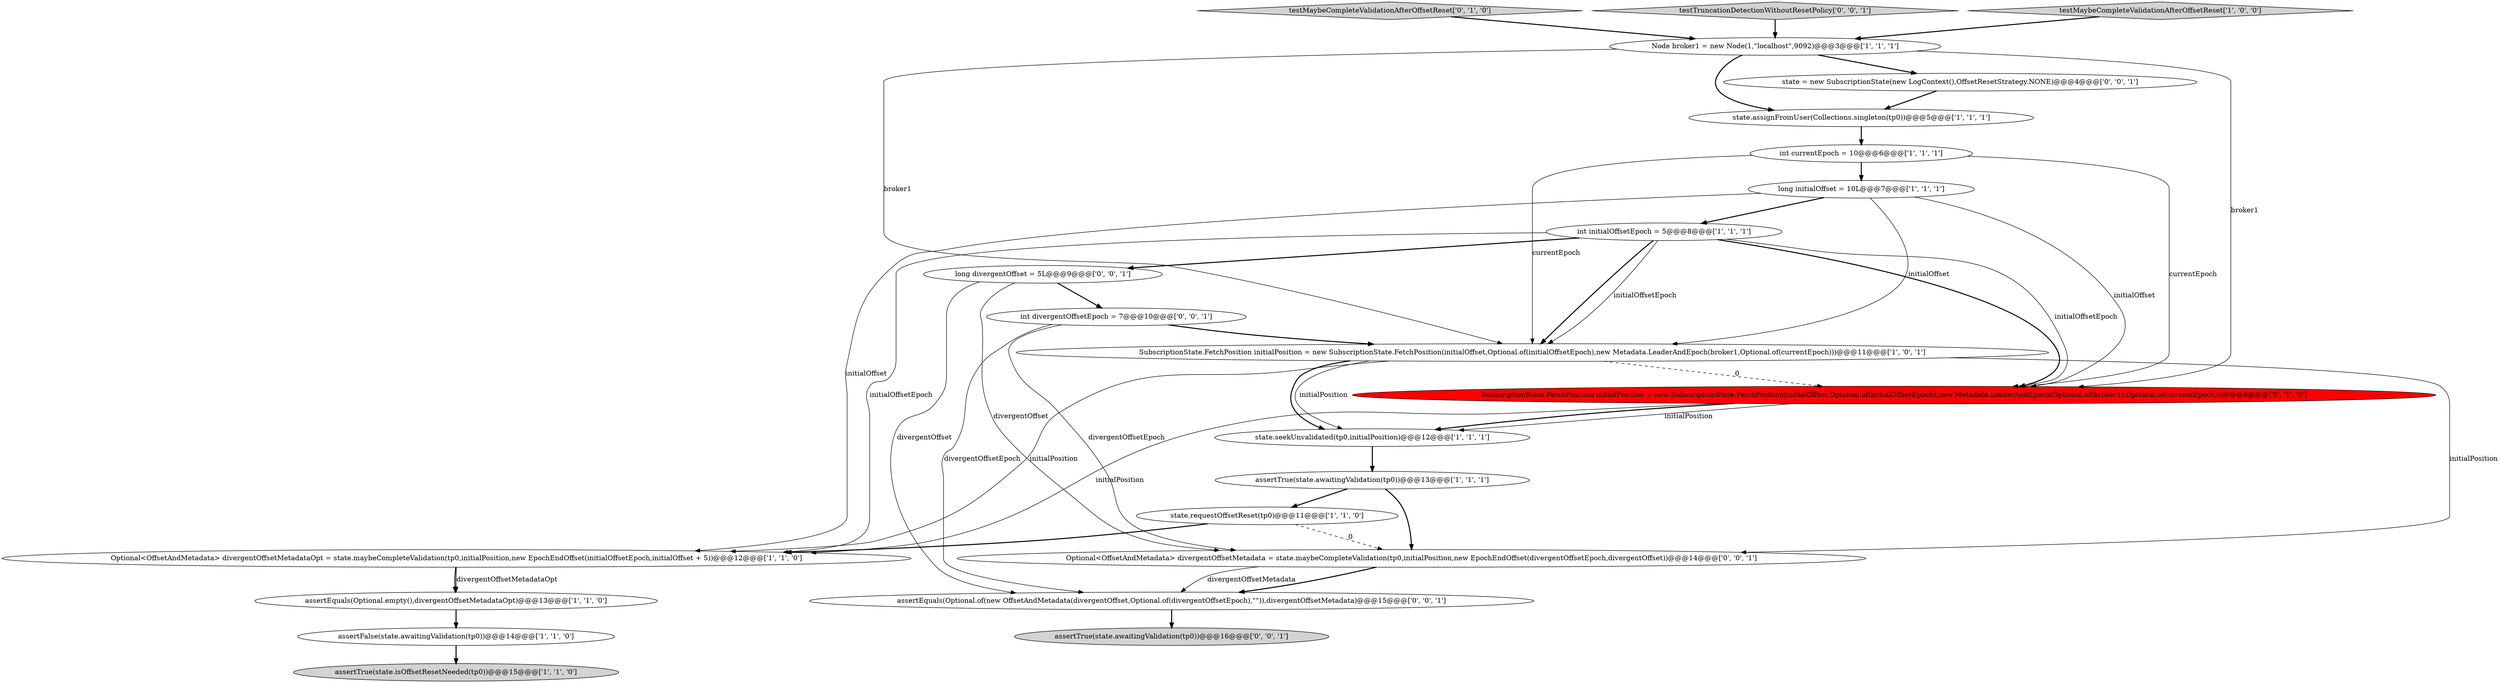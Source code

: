 digraph {
6 [style = filled, label = "int currentEpoch = 10@@@6@@@['1', '1', '1']", fillcolor = white, shape = ellipse image = "AAA0AAABBB1BBB"];
7 [style = filled, label = "SubscriptionState.FetchPosition initialPosition = new SubscriptionState.FetchPosition(initialOffset,Optional.of(initialOffsetEpoch),new Metadata.LeaderAndEpoch(broker1,Optional.of(currentEpoch)))@@@11@@@['1', '0', '1']", fillcolor = white, shape = ellipse image = "AAA0AAABBB1BBB"];
15 [style = filled, label = "testMaybeCompleteValidationAfterOffsetReset['0', '1', '0']", fillcolor = lightgray, shape = diamond image = "AAA0AAABBB2BBB"];
17 [style = filled, label = "assertTrue(state.awaitingValidation(tp0))@@@16@@@['0', '0', '1']", fillcolor = lightgray, shape = ellipse image = "AAA0AAABBB3BBB"];
18 [style = filled, label = "state = new SubscriptionState(new LogContext(),OffsetResetStrategy.NONE)@@@4@@@['0', '0', '1']", fillcolor = white, shape = ellipse image = "AAA0AAABBB3BBB"];
21 [style = filled, label = "testTruncationDetectionWithoutResetPolicy['0', '0', '1']", fillcolor = lightgray, shape = diamond image = "AAA0AAABBB3BBB"];
4 [style = filled, label = "state.requestOffsetReset(tp0)@@@11@@@['1', '1', '0']", fillcolor = white, shape = ellipse image = "AAA0AAABBB1BBB"];
16 [style = filled, label = "long divergentOffset = 5L@@@9@@@['0', '0', '1']", fillcolor = white, shape = ellipse image = "AAA0AAABBB3BBB"];
13 [style = filled, label = "Node broker1 = new Node(1,\"localhost\",9092)@@@3@@@['1', '1', '1']", fillcolor = white, shape = ellipse image = "AAA0AAABBB1BBB"];
14 [style = filled, label = "SubscriptionState.FetchPosition initialPosition = new SubscriptionState.FetchPosition(initialOffset,Optional.of(initialOffsetEpoch),new Metadata.LeaderAndEpoch(Optional.of(broker1),Optional.of(currentEpoch)))@@@8@@@['0', '1', '0']", fillcolor = red, shape = ellipse image = "AAA1AAABBB2BBB"];
8 [style = filled, label = "Optional<OffsetAndMetadata> divergentOffsetMetadataOpt = state.maybeCompleteValidation(tp0,initialPosition,new EpochEndOffset(initialOffsetEpoch,initialOffset + 5))@@@12@@@['1', '1', '0']", fillcolor = white, shape = ellipse image = "AAA0AAABBB1BBB"];
22 [style = filled, label = "int divergentOffsetEpoch = 7@@@10@@@['0', '0', '1']", fillcolor = white, shape = ellipse image = "AAA0AAABBB3BBB"];
0 [style = filled, label = "long initialOffset = 10L@@@7@@@['1', '1', '1']", fillcolor = white, shape = ellipse image = "AAA0AAABBB1BBB"];
1 [style = filled, label = "int initialOffsetEpoch = 5@@@8@@@['1', '1', '1']", fillcolor = white, shape = ellipse image = "AAA0AAABBB1BBB"];
11 [style = filled, label = "assertFalse(state.awaitingValidation(tp0))@@@14@@@['1', '1', '0']", fillcolor = white, shape = ellipse image = "AAA0AAABBB1BBB"];
19 [style = filled, label = "Optional<OffsetAndMetadata> divergentOffsetMetadata = state.maybeCompleteValidation(tp0,initialPosition,new EpochEndOffset(divergentOffsetEpoch,divergentOffset))@@@14@@@['0', '0', '1']", fillcolor = white, shape = ellipse image = "AAA0AAABBB3BBB"];
12 [style = filled, label = "assertEquals(Optional.empty(),divergentOffsetMetadataOpt)@@@13@@@['1', '1', '0']", fillcolor = white, shape = ellipse image = "AAA0AAABBB1BBB"];
20 [style = filled, label = "assertEquals(Optional.of(new OffsetAndMetadata(divergentOffset,Optional.of(divergentOffsetEpoch),\"\")),divergentOffsetMetadata)@@@15@@@['0', '0', '1']", fillcolor = white, shape = ellipse image = "AAA0AAABBB3BBB"];
5 [style = filled, label = "state.seekUnvalidated(tp0,initialPosition)@@@12@@@['1', '1', '1']", fillcolor = white, shape = ellipse image = "AAA0AAABBB1BBB"];
10 [style = filled, label = "state.assignFromUser(Collections.singleton(tp0))@@@5@@@['1', '1', '1']", fillcolor = white, shape = ellipse image = "AAA0AAABBB1BBB"];
9 [style = filled, label = "assertTrue(state.awaitingValidation(tp0))@@@13@@@['1', '1', '1']", fillcolor = white, shape = ellipse image = "AAA0AAABBB1BBB"];
3 [style = filled, label = "assertTrue(state.isOffsetResetNeeded(tp0))@@@15@@@['1', '1', '0']", fillcolor = lightgray, shape = ellipse image = "AAA0AAABBB1BBB"];
2 [style = filled, label = "testMaybeCompleteValidationAfterOffsetReset['1', '0', '0']", fillcolor = lightgray, shape = diamond image = "AAA0AAABBB1BBB"];
13->10 [style = bold, label=""];
6->7 [style = solid, label="currentEpoch"];
13->7 [style = solid, label="broker1"];
15->13 [style = bold, label=""];
20->17 [style = bold, label=""];
7->19 [style = solid, label="initialPosition"];
0->8 [style = solid, label="initialOffset"];
5->9 [style = bold, label=""];
16->20 [style = solid, label="divergentOffset"];
0->7 [style = solid, label="initialOffset"];
7->14 [style = dashed, label="0"];
19->20 [style = bold, label=""];
9->4 [style = bold, label=""];
12->11 [style = bold, label=""];
6->0 [style = bold, label=""];
14->5 [style = solid, label="initialPosition"];
16->22 [style = bold, label=""];
14->8 [style = solid, label="initialPosition"];
1->7 [style = bold, label=""];
10->6 [style = bold, label=""];
22->7 [style = bold, label=""];
13->14 [style = solid, label="broker1"];
2->13 [style = bold, label=""];
7->5 [style = solid, label="initialPosition"];
7->5 [style = bold, label=""];
22->19 [style = solid, label="divergentOffsetEpoch"];
22->20 [style = solid, label="divergentOffsetEpoch"];
16->19 [style = solid, label="divergentOffset"];
18->10 [style = bold, label=""];
7->8 [style = solid, label="initialPosition"];
11->3 [style = bold, label=""];
1->16 [style = bold, label=""];
19->20 [style = solid, label="divergentOffsetMetadata"];
0->1 [style = bold, label=""];
9->19 [style = bold, label=""];
4->8 [style = bold, label=""];
1->7 [style = solid, label="initialOffsetEpoch"];
4->19 [style = dashed, label="0"];
1->14 [style = bold, label=""];
0->14 [style = solid, label="initialOffset"];
8->12 [style = solid, label="divergentOffsetMetadataOpt"];
1->14 [style = solid, label="initialOffsetEpoch"];
8->12 [style = bold, label=""];
13->18 [style = bold, label=""];
21->13 [style = bold, label=""];
14->5 [style = bold, label=""];
6->14 [style = solid, label="currentEpoch"];
1->8 [style = solid, label="initialOffsetEpoch"];
}
